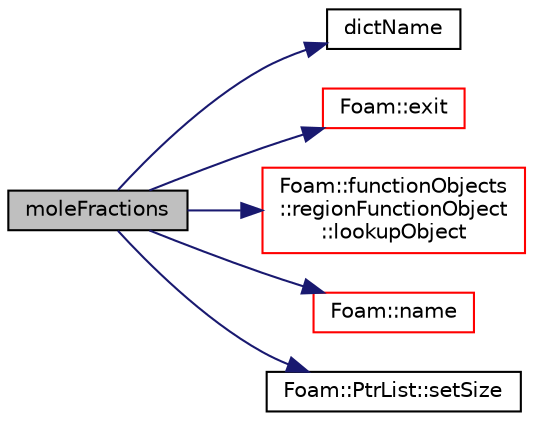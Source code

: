 digraph "moleFractions"
{
  bgcolor="transparent";
  edge [fontname="Helvetica",fontsize="10",labelfontname="Helvetica",labelfontsize="10"];
  node [fontname="Helvetica",fontsize="10",shape=record];
  rankdir="LR";
  Node0 [label="moleFractions",height=0.2,width=0.4,color="black", fillcolor="grey75", style="filled", fontcolor="black"];
  Node0 -> Node1 [color="midnightblue",fontsize="10",style="solid",fontname="Helvetica"];
  Node1 [label="dictName",height=0.2,width=0.4,color="black",URL="$a41249.html#a2ce6e6886eaffc8e3b0677e78ed12560"];
  Node0 -> Node2 [color="midnightblue",fontsize="10",style="solid",fontname="Helvetica"];
  Node2 [label="Foam::exit",height=0.2,width=0.4,color="red",URL="$a21851.html#a06ca7250d8e89caf05243ec094843642"];
  Node0 -> Node51 [color="midnightblue",fontsize="10",style="solid",fontname="Helvetica"];
  Node51 [label="Foam::functionObjects\l::regionFunctionObject\l::lookupObject",height=0.2,width=0.4,color="red",URL="$a27233.html#a05ce5873122c84d0046f862ff123cc71",tooltip="Lookup field from the objectRegistry. "];
  Node0 -> Node53 [color="midnightblue",fontsize="10",style="solid",fontname="Helvetica"];
  Node53 [label="Foam::name",height=0.2,width=0.4,color="red",URL="$a21851.html#adcb0df2bd4953cb6bb390272d8263c3a",tooltip="Return a string representation of a complex. "];
  Node0 -> Node58 [color="midnightblue",fontsize="10",style="solid",fontname="Helvetica"];
  Node58 [label="Foam::PtrList::setSize",height=0.2,width=0.4,color="black",URL="$a27029.html#aedb985ffeaf1bdbfeccc2a8730405703",tooltip="Reset size of PtrList. If extending the PtrList, new entries are. "];
}
